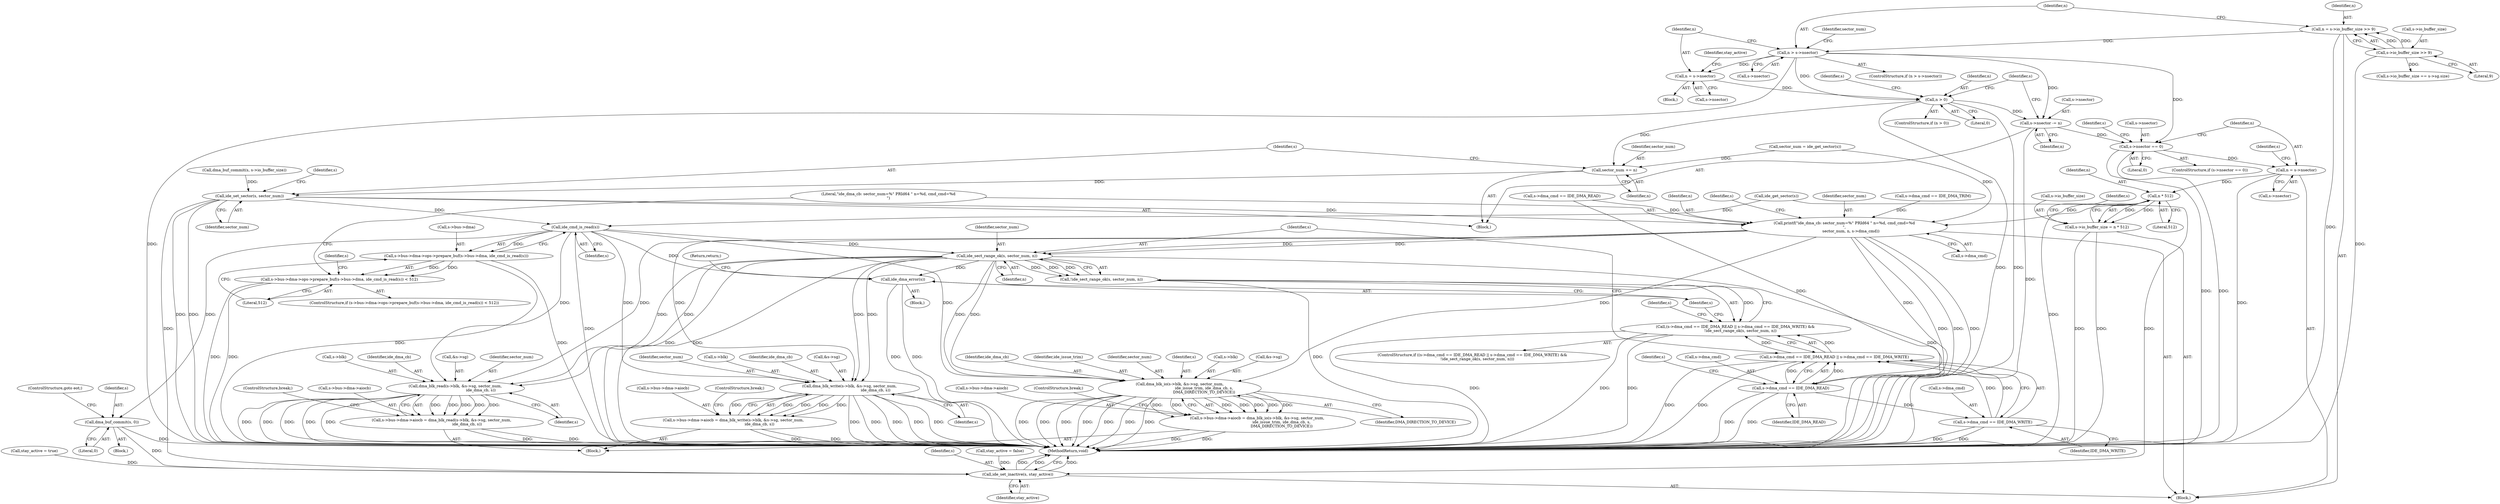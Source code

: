 digraph "0_qemu_3251bdcf1c67427d964517053c3d185b46e618e8_0@pointer" {
"1000175" [label="(Call,n = s->nsector)"];
"1000169" [label="(Call,n > s->nsector)"];
"1000161" [label="(Call,n = s->io_buffer_size >> 9)"];
"1000163" [label="(Call,s->io_buffer_size >> 9)"];
"1000188" [label="(Call,n > 0)"];
"1000207" [label="(Call,sector_num += n)"];
"1000210" [label="(Call,ide_set_sector(s, sector_num))"];
"1000262" [label="(Call,ide_cmd_is_read(s))"];
"1000256" [label="(Call,s->bus->dma->ops->prepare_buf(s->bus->dma, ide_cmd_is_read(s)))"];
"1000255" [label="(Call,s->bus->dma->ops->prepare_buf(s->bus->dma, ide_cmd_is_read(s)) < 512)"];
"1000273" [label="(Call,dma_buf_commit(s, 0))"];
"1000400" [label="(Call,ide_set_inactive(s, stay_active))"];
"1000298" [label="(Call,ide_sect_range_ok(s, sector_num, n))"];
"1000297" [label="(Call,!ide_sect_range_ok(s, sector_num, n))"];
"1000285" [label="(Call,(s->dma_cmd == IDE_DMA_READ || s->dma_cmd == IDE_DMA_WRITE) &&\n        !ide_sect_range_ok(s, sector_num, n))"];
"1000303" [label="(Call,ide_dma_error(s))"];
"1000320" [label="(Call,dma_blk_read(s->blk, &s->sg, sector_num,\n                                          ide_dma_cb, s))"];
"1000312" [label="(Call,s->bus->dma->aiocb = dma_blk_read(s->blk, &s->sg, sector_num,\n                                          ide_dma_cb, s))"];
"1000341" [label="(Call,dma_blk_write(s->blk, &s->sg, sector_num,\n                                           ide_dma_cb, s))"];
"1000333" [label="(Call,s->bus->dma->aiocb = dma_blk_write(s->blk, &s->sg, sector_num,\n                                           ide_dma_cb, s))"];
"1000362" [label="(Call,dma_blk_io(s->blk, &s->sg, sector_num,\n                                        ide_issue_trim, ide_dma_cb, s,\n                                        DMA_DIRECTION_TO_DEVICE))"];
"1000354" [label="(Call,s->bus->dma->aiocb = dma_blk_io(s->blk, &s->sg, sector_num,\n                                        ide_issue_trim, ide_dma_cb, s,\n                                        DMA_DIRECTION_TO_DEVICE))"];
"1000277" [label="(Call,printf(\"ide_dma_cb: sector_num=%\" PRId64 \" n=%d, cmd_cmd=%d\n\",\n           sector_num, n, s->dma_cmd))"];
"1000287" [label="(Call,s->dma_cmd == IDE_DMA_READ)"];
"1000286" [label="(Call,s->dma_cmd == IDE_DMA_READ || s->dma_cmd == IDE_DMA_WRITE)"];
"1000292" [label="(Call,s->dma_cmd == IDE_DMA_WRITE)"];
"1000213" [label="(Call,s->nsector -= n)"];
"1000219" [label="(Call,s->nsector == 0)"];
"1000237" [label="(Call,n = s->nsector)"];
"1000251" [label="(Call,n * 512)"];
"1000247" [label="(Call,s->io_buffer_size = n * 512)"];
"1000351" [label="(Identifier,s)"];
"1000227" [label="(Identifier,s)"];
"1000171" [label="(Call,s->nsector)"];
"1000162" [label="(Identifier,n)"];
"1000193" [label="(Call,s->io_buffer_size == s->sg.size)"];
"1000202" [label="(Call,dma_buf_commit(s, s->io_buffer_size))"];
"1000324" [label="(Call,&s->sg)"];
"1000287" [label="(Call,s->dma_cmd == IDE_DMA_READ)"];
"1000277" [label="(Call,printf(\"ide_dma_cb: sector_num=%\" PRId64 \" n=%d, cmd_cmd=%d\n\",\n           sector_num, n, s->dma_cmd))"];
"1000401" [label="(Identifier,s)"];
"1000184" [label="(Identifier,sector_num)"];
"1000330" [label="(Identifier,s)"];
"1000400" [label="(Call,ide_set_inactive(s, stay_active))"];
"1000254" [label="(ControlStructure,if (s->bus->dma->ops->prepare_buf(s->bus->dma, ide_cmd_is_read(s)) < 512))"];
"1000302" [label="(Block,)"];
"1000355" [label="(Call,s->bus->dma->aiocb)"];
"1000300" [label="(Identifier,sector_num)"];
"1000210" [label="(Call,ide_set_sector(s, sector_num))"];
"1000212" [label="(Identifier,sector_num)"];
"1000296" [label="(Identifier,IDE_DMA_WRITE)"];
"1000218" [label="(ControlStructure,if (s->nsector == 0))"];
"1000223" [label="(Literal,0)"];
"1000262" [label="(Call,ide_cmd_is_read(s))"];
"1000255" [label="(Call,s->bus->dma->ops->prepare_buf(s->bus->dma, ide_cmd_is_read(s)) < 512)"];
"1000297" [label="(Call,!ide_sect_range_ok(s, sector_num, n))"];
"1000188" [label="(Call,n > 0)"];
"1000221" [label="(Identifier,s)"];
"1000187" [label="(ControlStructure,if (n > 0))"];
"1000341" [label="(Call,dma_blk_write(s->blk, &s->sg, sector_num,\n                                           ide_dma_cb, s))"];
"1000183" [label="(Call,sector_num = ide_get_sector(s))"];
"1000301" [label="(Identifier,n)"];
"1000328" [label="(Identifier,sector_num)"];
"1000352" [label="(ControlStructure,break;)"];
"1000354" [label="(Call,s->bus->dma->aiocb = dma_blk_io(s->blk, &s->sg, sector_num,\n                                        ide_issue_trim, ide_dma_cb, s,\n                                        DMA_DIRECTION_TO_DEVICE))"];
"1000321" [label="(Call,s->blk)"];
"1000215" [label="(Identifier,s)"];
"1000244" [label="(Identifier,s)"];
"1000320" [label="(Call,dma_blk_read(s->blk, &s->sg, sector_num,\n                                          ide_dma_cb, s))"];
"1000281" [label="(Call,s->dma_cmd)"];
"1000251" [label="(Call,n * 512)"];
"1000181" [label="(Identifier,stay_active)"];
"1000168" [label="(ControlStructure,if (n > s->nsector))"];
"1000274" [label="(Identifier,s)"];
"1000217" [label="(Identifier,n)"];
"1000174" [label="(Block,)"];
"1000248" [label="(Call,s->io_buffer_size)"];
"1000372" [label="(Identifier,ide_dma_cb)"];
"1000288" [label="(Call,s->dma_cmd)"];
"1000214" [label="(Call,s->nsector)"];
"1000176" [label="(Identifier,n)"];
"1000362" [label="(Call,dma_blk_io(s->blk, &s->sg, sector_num,\n                                        ide_issue_trim, ide_dma_cb, s,\n                                        DMA_DIRECTION_TO_DEVICE))"];
"1000273" [label="(Call,dma_buf_commit(s, 0))"];
"1000375" [label="(ControlStructure,break;)"];
"1000268" [label="(Identifier,s)"];
"1000213" [label="(Call,s->nsector -= n)"];
"1000349" [label="(Identifier,sector_num)"];
"1000175" [label="(Call,n = s->nsector)"];
"1000342" [label="(Call,s->blk)"];
"1000304" [label="(Identifier,s)"];
"1000292" [label="(Call,s->dma_cmd == IDE_DMA_WRITE)"];
"1000275" [label="(Literal,0)"];
"1000284" [label="(ControlStructure,if ((s->dma_cmd == IDE_DMA_READ || s->dma_cmd == IDE_DMA_WRITE) &&\n        !ide_sect_range_ok(s, sector_num, n)))"];
"1000161" [label="(Call,n = s->io_buffer_size >> 9)"];
"1000170" [label="(Identifier,n)"];
"1000402" [label="(Identifier,stay_active)"];
"1000371" [label="(Identifier,ide_issue_trim)"];
"1000115" [label="(Call,stay_active = false)"];
"1000286" [label="(Call,s->dma_cmd == IDE_DMA_READ || s->dma_cmd == IDE_DMA_WRITE)"];
"1000331" [label="(ControlStructure,break;)"];
"1000299" [label="(Identifier,s)"];
"1000259" [label="(Identifier,s)"];
"1000169" [label="(Call,n > s->nsector)"];
"1000280" [label="(Identifier,n)"];
"1000334" [label="(Call,s->bus->dma->aiocb)"];
"1000265" [label="(Block,)"];
"1000252" [label="(Identifier,n)"];
"1000305" [label="(Return,return;)"];
"1000289" [label="(Identifier,s)"];
"1000303" [label="(Call,ide_dma_error(s))"];
"1000219" [label="(Call,s->nsector == 0)"];
"1000294" [label="(Identifier,s)"];
"1000164" [label="(Call,s->io_buffer_size)"];
"1000370" [label="(Identifier,sector_num)"];
"1000373" [label="(Identifier,s)"];
"1000177" [label="(Call,s->nsector)"];
"1000195" [label="(Identifier,s)"];
"1000257" [label="(Call,s->bus->dma)"];
"1000363" [label="(Call,s->blk)"];
"1000278" [label="(Literal,\"ide_dma_cb: sector_num=%\" PRId64 \" n=%d, cmd_cmd=%d\n\")"];
"1000279" [label="(Identifier,sector_num)"];
"1000298" [label="(Call,ide_sect_range_ok(s, sector_num, n))"];
"1000256" [label="(Call,s->bus->dma->ops->prepare_buf(s->bus->dma, ide_cmd_is_read(s)))"];
"1000237" [label="(Call,n = s->nsector)"];
"1000209" [label="(Identifier,n)"];
"1000145" [label="(Call,s->dma_cmd == IDE_DMA_TRIM)"];
"1000135" [label="(Call,s->dma_cmd == IDE_DMA_READ)"];
"1000285" [label="(Call,(s->dma_cmd == IDE_DMA_READ || s->dma_cmd == IDE_DMA_WRITE) &&\n        !ide_sect_range_ok(s, sector_num, n))"];
"1000207" [label="(Call,sector_num += n)"];
"1000185" [label="(Call,ide_get_sector(s))"];
"1000312" [label="(Call,s->bus->dma->aiocb = dma_blk_read(s->blk, &s->sg, sector_num,\n                                          ide_dma_cb, s))"];
"1000403" [label="(MethodReturn,void)"];
"1000238" [label="(Identifier,n)"];
"1000308" [label="(Identifier,s)"];
"1000211" [label="(Identifier,s)"];
"1000253" [label="(Literal,512)"];
"1000167" [label="(Literal,9)"];
"1000291" [label="(Identifier,IDE_DMA_READ)"];
"1000208" [label="(Identifier,sector_num)"];
"1000329" [label="(Identifier,ide_dma_cb)"];
"1000180" [label="(Call,stay_active = true)"];
"1000189" [label="(Identifier,n)"];
"1000276" [label="(ControlStructure,goto eot;)"];
"1000374" [label="(Identifier,DMA_DIRECTION_TO_DEVICE)"];
"1000163" [label="(Call,s->io_buffer_size >> 9)"];
"1000107" [label="(Block,)"];
"1000264" [label="(Literal,512)"];
"1000190" [label="(Literal,0)"];
"1000313" [label="(Call,s->bus->dma->aiocb)"];
"1000310" [label="(Block,)"];
"1000191" [label="(Block,)"];
"1000350" [label="(Identifier,ide_dma_cb)"];
"1000293" [label="(Call,s->dma_cmd)"];
"1000247" [label="(Call,s->io_buffer_size = n * 512)"];
"1000345" [label="(Call,&s->sg)"];
"1000263" [label="(Identifier,s)"];
"1000220" [label="(Call,s->nsector)"];
"1000333" [label="(Call,s->bus->dma->aiocb = dma_blk_write(s->blk, &s->sg, sector_num,\n                                           ide_dma_cb, s))"];
"1000366" [label="(Call,&s->sg)"];
"1000239" [label="(Call,s->nsector)"];
"1000175" -> "1000174"  [label="AST: "];
"1000175" -> "1000177"  [label="CFG: "];
"1000176" -> "1000175"  [label="AST: "];
"1000177" -> "1000175"  [label="AST: "];
"1000181" -> "1000175"  [label="CFG: "];
"1000169" -> "1000175"  [label="DDG: "];
"1000175" -> "1000188"  [label="DDG: "];
"1000169" -> "1000168"  [label="AST: "];
"1000169" -> "1000171"  [label="CFG: "];
"1000170" -> "1000169"  [label="AST: "];
"1000171" -> "1000169"  [label="AST: "];
"1000176" -> "1000169"  [label="CFG: "];
"1000184" -> "1000169"  [label="CFG: "];
"1000169" -> "1000403"  [label="DDG: "];
"1000161" -> "1000169"  [label="DDG: "];
"1000169" -> "1000188"  [label="DDG: "];
"1000169" -> "1000213"  [label="DDG: "];
"1000169" -> "1000219"  [label="DDG: "];
"1000161" -> "1000107"  [label="AST: "];
"1000161" -> "1000163"  [label="CFG: "];
"1000162" -> "1000161"  [label="AST: "];
"1000163" -> "1000161"  [label="AST: "];
"1000170" -> "1000161"  [label="CFG: "];
"1000161" -> "1000403"  [label="DDG: "];
"1000163" -> "1000161"  [label="DDG: "];
"1000163" -> "1000161"  [label="DDG: "];
"1000163" -> "1000167"  [label="CFG: "];
"1000164" -> "1000163"  [label="AST: "];
"1000167" -> "1000163"  [label="AST: "];
"1000163" -> "1000403"  [label="DDG: "];
"1000163" -> "1000193"  [label="DDG: "];
"1000188" -> "1000187"  [label="AST: "];
"1000188" -> "1000190"  [label="CFG: "];
"1000189" -> "1000188"  [label="AST: "];
"1000190" -> "1000188"  [label="AST: "];
"1000195" -> "1000188"  [label="CFG: "];
"1000221" -> "1000188"  [label="CFG: "];
"1000188" -> "1000403"  [label="DDG: "];
"1000188" -> "1000403"  [label="DDG: "];
"1000188" -> "1000207"  [label="DDG: "];
"1000188" -> "1000213"  [label="DDG: "];
"1000207" -> "1000191"  [label="AST: "];
"1000207" -> "1000209"  [label="CFG: "];
"1000208" -> "1000207"  [label="AST: "];
"1000209" -> "1000207"  [label="AST: "];
"1000211" -> "1000207"  [label="CFG: "];
"1000183" -> "1000207"  [label="DDG: "];
"1000207" -> "1000210"  [label="DDG: "];
"1000210" -> "1000191"  [label="AST: "];
"1000210" -> "1000212"  [label="CFG: "];
"1000211" -> "1000210"  [label="AST: "];
"1000212" -> "1000210"  [label="AST: "];
"1000215" -> "1000210"  [label="CFG: "];
"1000210" -> "1000403"  [label="DDG: "];
"1000210" -> "1000403"  [label="DDG: "];
"1000202" -> "1000210"  [label="DDG: "];
"1000210" -> "1000262"  [label="DDG: "];
"1000210" -> "1000277"  [label="DDG: "];
"1000210" -> "1000400"  [label="DDG: "];
"1000262" -> "1000256"  [label="AST: "];
"1000262" -> "1000263"  [label="CFG: "];
"1000263" -> "1000262"  [label="AST: "];
"1000256" -> "1000262"  [label="CFG: "];
"1000262" -> "1000403"  [label="DDG: "];
"1000262" -> "1000256"  [label="DDG: "];
"1000185" -> "1000262"  [label="DDG: "];
"1000262" -> "1000273"  [label="DDG: "];
"1000262" -> "1000298"  [label="DDG: "];
"1000262" -> "1000303"  [label="DDG: "];
"1000262" -> "1000320"  [label="DDG: "];
"1000262" -> "1000341"  [label="DDG: "];
"1000262" -> "1000362"  [label="DDG: "];
"1000256" -> "1000255"  [label="AST: "];
"1000257" -> "1000256"  [label="AST: "];
"1000264" -> "1000256"  [label="CFG: "];
"1000256" -> "1000403"  [label="DDG: "];
"1000256" -> "1000403"  [label="DDG: "];
"1000256" -> "1000255"  [label="DDG: "];
"1000256" -> "1000255"  [label="DDG: "];
"1000255" -> "1000254"  [label="AST: "];
"1000255" -> "1000264"  [label="CFG: "];
"1000264" -> "1000255"  [label="AST: "];
"1000268" -> "1000255"  [label="CFG: "];
"1000278" -> "1000255"  [label="CFG: "];
"1000255" -> "1000403"  [label="DDG: "];
"1000255" -> "1000403"  [label="DDG: "];
"1000273" -> "1000265"  [label="AST: "];
"1000273" -> "1000275"  [label="CFG: "];
"1000274" -> "1000273"  [label="AST: "];
"1000275" -> "1000273"  [label="AST: "];
"1000276" -> "1000273"  [label="CFG: "];
"1000273" -> "1000403"  [label="DDG: "];
"1000273" -> "1000400"  [label="DDG: "];
"1000400" -> "1000107"  [label="AST: "];
"1000400" -> "1000402"  [label="CFG: "];
"1000401" -> "1000400"  [label="AST: "];
"1000402" -> "1000400"  [label="AST: "];
"1000403" -> "1000400"  [label="CFG: "];
"1000400" -> "1000403"  [label="DDG: "];
"1000400" -> "1000403"  [label="DDG: "];
"1000400" -> "1000403"  [label="DDG: "];
"1000185" -> "1000400"  [label="DDG: "];
"1000180" -> "1000400"  [label="DDG: "];
"1000115" -> "1000400"  [label="DDG: "];
"1000298" -> "1000297"  [label="AST: "];
"1000298" -> "1000301"  [label="CFG: "];
"1000299" -> "1000298"  [label="AST: "];
"1000300" -> "1000298"  [label="AST: "];
"1000301" -> "1000298"  [label="AST: "];
"1000297" -> "1000298"  [label="CFG: "];
"1000298" -> "1000403"  [label="DDG: "];
"1000298" -> "1000403"  [label="DDG: "];
"1000298" -> "1000403"  [label="DDG: "];
"1000298" -> "1000297"  [label="DDG: "];
"1000298" -> "1000297"  [label="DDG: "];
"1000298" -> "1000297"  [label="DDG: "];
"1000277" -> "1000298"  [label="DDG: "];
"1000277" -> "1000298"  [label="DDG: "];
"1000298" -> "1000303"  [label="DDG: "];
"1000298" -> "1000320"  [label="DDG: "];
"1000298" -> "1000320"  [label="DDG: "];
"1000298" -> "1000341"  [label="DDG: "];
"1000298" -> "1000341"  [label="DDG: "];
"1000298" -> "1000362"  [label="DDG: "];
"1000298" -> "1000362"  [label="DDG: "];
"1000297" -> "1000285"  [label="AST: "];
"1000285" -> "1000297"  [label="CFG: "];
"1000297" -> "1000403"  [label="DDG: "];
"1000297" -> "1000285"  [label="DDG: "];
"1000285" -> "1000284"  [label="AST: "];
"1000285" -> "1000286"  [label="CFG: "];
"1000286" -> "1000285"  [label="AST: "];
"1000304" -> "1000285"  [label="CFG: "];
"1000308" -> "1000285"  [label="CFG: "];
"1000285" -> "1000403"  [label="DDG: "];
"1000285" -> "1000403"  [label="DDG: "];
"1000285" -> "1000403"  [label="DDG: "];
"1000286" -> "1000285"  [label="DDG: "];
"1000286" -> "1000285"  [label="DDG: "];
"1000303" -> "1000302"  [label="AST: "];
"1000303" -> "1000304"  [label="CFG: "];
"1000304" -> "1000303"  [label="AST: "];
"1000305" -> "1000303"  [label="CFG: "];
"1000303" -> "1000403"  [label="DDG: "];
"1000303" -> "1000403"  [label="DDG: "];
"1000320" -> "1000312"  [label="AST: "];
"1000320" -> "1000330"  [label="CFG: "];
"1000321" -> "1000320"  [label="AST: "];
"1000324" -> "1000320"  [label="AST: "];
"1000328" -> "1000320"  [label="AST: "];
"1000329" -> "1000320"  [label="AST: "];
"1000330" -> "1000320"  [label="AST: "];
"1000312" -> "1000320"  [label="CFG: "];
"1000320" -> "1000403"  [label="DDG: "];
"1000320" -> "1000403"  [label="DDG: "];
"1000320" -> "1000403"  [label="DDG: "];
"1000320" -> "1000403"  [label="DDG: "];
"1000320" -> "1000403"  [label="DDG: "];
"1000320" -> "1000312"  [label="DDG: "];
"1000320" -> "1000312"  [label="DDG: "];
"1000320" -> "1000312"  [label="DDG: "];
"1000320" -> "1000312"  [label="DDG: "];
"1000320" -> "1000312"  [label="DDG: "];
"1000277" -> "1000320"  [label="DDG: "];
"1000312" -> "1000310"  [label="AST: "];
"1000313" -> "1000312"  [label="AST: "];
"1000331" -> "1000312"  [label="CFG: "];
"1000312" -> "1000403"  [label="DDG: "];
"1000312" -> "1000403"  [label="DDG: "];
"1000341" -> "1000333"  [label="AST: "];
"1000341" -> "1000351"  [label="CFG: "];
"1000342" -> "1000341"  [label="AST: "];
"1000345" -> "1000341"  [label="AST: "];
"1000349" -> "1000341"  [label="AST: "];
"1000350" -> "1000341"  [label="AST: "];
"1000351" -> "1000341"  [label="AST: "];
"1000333" -> "1000341"  [label="CFG: "];
"1000341" -> "1000403"  [label="DDG: "];
"1000341" -> "1000403"  [label="DDG: "];
"1000341" -> "1000403"  [label="DDG: "];
"1000341" -> "1000403"  [label="DDG: "];
"1000341" -> "1000403"  [label="DDG: "];
"1000341" -> "1000333"  [label="DDG: "];
"1000341" -> "1000333"  [label="DDG: "];
"1000341" -> "1000333"  [label="DDG: "];
"1000341" -> "1000333"  [label="DDG: "];
"1000341" -> "1000333"  [label="DDG: "];
"1000277" -> "1000341"  [label="DDG: "];
"1000333" -> "1000310"  [label="AST: "];
"1000334" -> "1000333"  [label="AST: "];
"1000352" -> "1000333"  [label="CFG: "];
"1000333" -> "1000403"  [label="DDG: "];
"1000333" -> "1000403"  [label="DDG: "];
"1000362" -> "1000354"  [label="AST: "];
"1000362" -> "1000374"  [label="CFG: "];
"1000363" -> "1000362"  [label="AST: "];
"1000366" -> "1000362"  [label="AST: "];
"1000370" -> "1000362"  [label="AST: "];
"1000371" -> "1000362"  [label="AST: "];
"1000372" -> "1000362"  [label="AST: "];
"1000373" -> "1000362"  [label="AST: "];
"1000374" -> "1000362"  [label="AST: "];
"1000354" -> "1000362"  [label="CFG: "];
"1000362" -> "1000403"  [label="DDG: "];
"1000362" -> "1000403"  [label="DDG: "];
"1000362" -> "1000403"  [label="DDG: "];
"1000362" -> "1000403"  [label="DDG: "];
"1000362" -> "1000403"  [label="DDG: "];
"1000362" -> "1000403"  [label="DDG: "];
"1000362" -> "1000403"  [label="DDG: "];
"1000362" -> "1000354"  [label="DDG: "];
"1000362" -> "1000354"  [label="DDG: "];
"1000362" -> "1000354"  [label="DDG: "];
"1000362" -> "1000354"  [label="DDG: "];
"1000362" -> "1000354"  [label="DDG: "];
"1000362" -> "1000354"  [label="DDG: "];
"1000362" -> "1000354"  [label="DDG: "];
"1000277" -> "1000362"  [label="DDG: "];
"1000354" -> "1000310"  [label="AST: "];
"1000355" -> "1000354"  [label="AST: "];
"1000375" -> "1000354"  [label="CFG: "];
"1000354" -> "1000403"  [label="DDG: "];
"1000354" -> "1000403"  [label="DDG: "];
"1000277" -> "1000107"  [label="AST: "];
"1000277" -> "1000281"  [label="CFG: "];
"1000278" -> "1000277"  [label="AST: "];
"1000279" -> "1000277"  [label="AST: "];
"1000280" -> "1000277"  [label="AST: "];
"1000281" -> "1000277"  [label="AST: "];
"1000289" -> "1000277"  [label="CFG: "];
"1000277" -> "1000403"  [label="DDG: "];
"1000277" -> "1000403"  [label="DDG: "];
"1000277" -> "1000403"  [label="DDG: "];
"1000183" -> "1000277"  [label="DDG: "];
"1000251" -> "1000277"  [label="DDG: "];
"1000135" -> "1000277"  [label="DDG: "];
"1000145" -> "1000277"  [label="DDG: "];
"1000277" -> "1000287"  [label="DDG: "];
"1000287" -> "1000286"  [label="AST: "];
"1000287" -> "1000291"  [label="CFG: "];
"1000288" -> "1000287"  [label="AST: "];
"1000291" -> "1000287"  [label="AST: "];
"1000294" -> "1000287"  [label="CFG: "];
"1000286" -> "1000287"  [label="CFG: "];
"1000287" -> "1000403"  [label="DDG: "];
"1000287" -> "1000403"  [label="DDG: "];
"1000287" -> "1000286"  [label="DDG: "];
"1000287" -> "1000286"  [label="DDG: "];
"1000135" -> "1000287"  [label="DDG: "];
"1000287" -> "1000292"  [label="DDG: "];
"1000286" -> "1000292"  [label="CFG: "];
"1000292" -> "1000286"  [label="AST: "];
"1000299" -> "1000286"  [label="CFG: "];
"1000286" -> "1000403"  [label="DDG: "];
"1000286" -> "1000403"  [label="DDG: "];
"1000292" -> "1000286"  [label="DDG: "];
"1000292" -> "1000286"  [label="DDG: "];
"1000292" -> "1000296"  [label="CFG: "];
"1000293" -> "1000292"  [label="AST: "];
"1000296" -> "1000292"  [label="AST: "];
"1000292" -> "1000403"  [label="DDG: "];
"1000292" -> "1000403"  [label="DDG: "];
"1000213" -> "1000191"  [label="AST: "];
"1000213" -> "1000217"  [label="CFG: "];
"1000214" -> "1000213"  [label="AST: "];
"1000217" -> "1000213"  [label="AST: "];
"1000221" -> "1000213"  [label="CFG: "];
"1000213" -> "1000403"  [label="DDG: "];
"1000213" -> "1000219"  [label="DDG: "];
"1000219" -> "1000218"  [label="AST: "];
"1000219" -> "1000223"  [label="CFG: "];
"1000220" -> "1000219"  [label="AST: "];
"1000223" -> "1000219"  [label="AST: "];
"1000227" -> "1000219"  [label="CFG: "];
"1000238" -> "1000219"  [label="CFG: "];
"1000219" -> "1000403"  [label="DDG: "];
"1000219" -> "1000403"  [label="DDG: "];
"1000219" -> "1000237"  [label="DDG: "];
"1000237" -> "1000107"  [label="AST: "];
"1000237" -> "1000239"  [label="CFG: "];
"1000238" -> "1000237"  [label="AST: "];
"1000239" -> "1000237"  [label="AST: "];
"1000244" -> "1000237"  [label="CFG: "];
"1000237" -> "1000403"  [label="DDG: "];
"1000237" -> "1000251"  [label="DDG: "];
"1000251" -> "1000247"  [label="AST: "];
"1000251" -> "1000253"  [label="CFG: "];
"1000252" -> "1000251"  [label="AST: "];
"1000253" -> "1000251"  [label="AST: "];
"1000247" -> "1000251"  [label="CFG: "];
"1000251" -> "1000403"  [label="DDG: "];
"1000251" -> "1000247"  [label="DDG: "];
"1000251" -> "1000247"  [label="DDG: "];
"1000247" -> "1000107"  [label="AST: "];
"1000248" -> "1000247"  [label="AST: "];
"1000259" -> "1000247"  [label="CFG: "];
"1000247" -> "1000403"  [label="DDG: "];
"1000247" -> "1000403"  [label="DDG: "];
}
